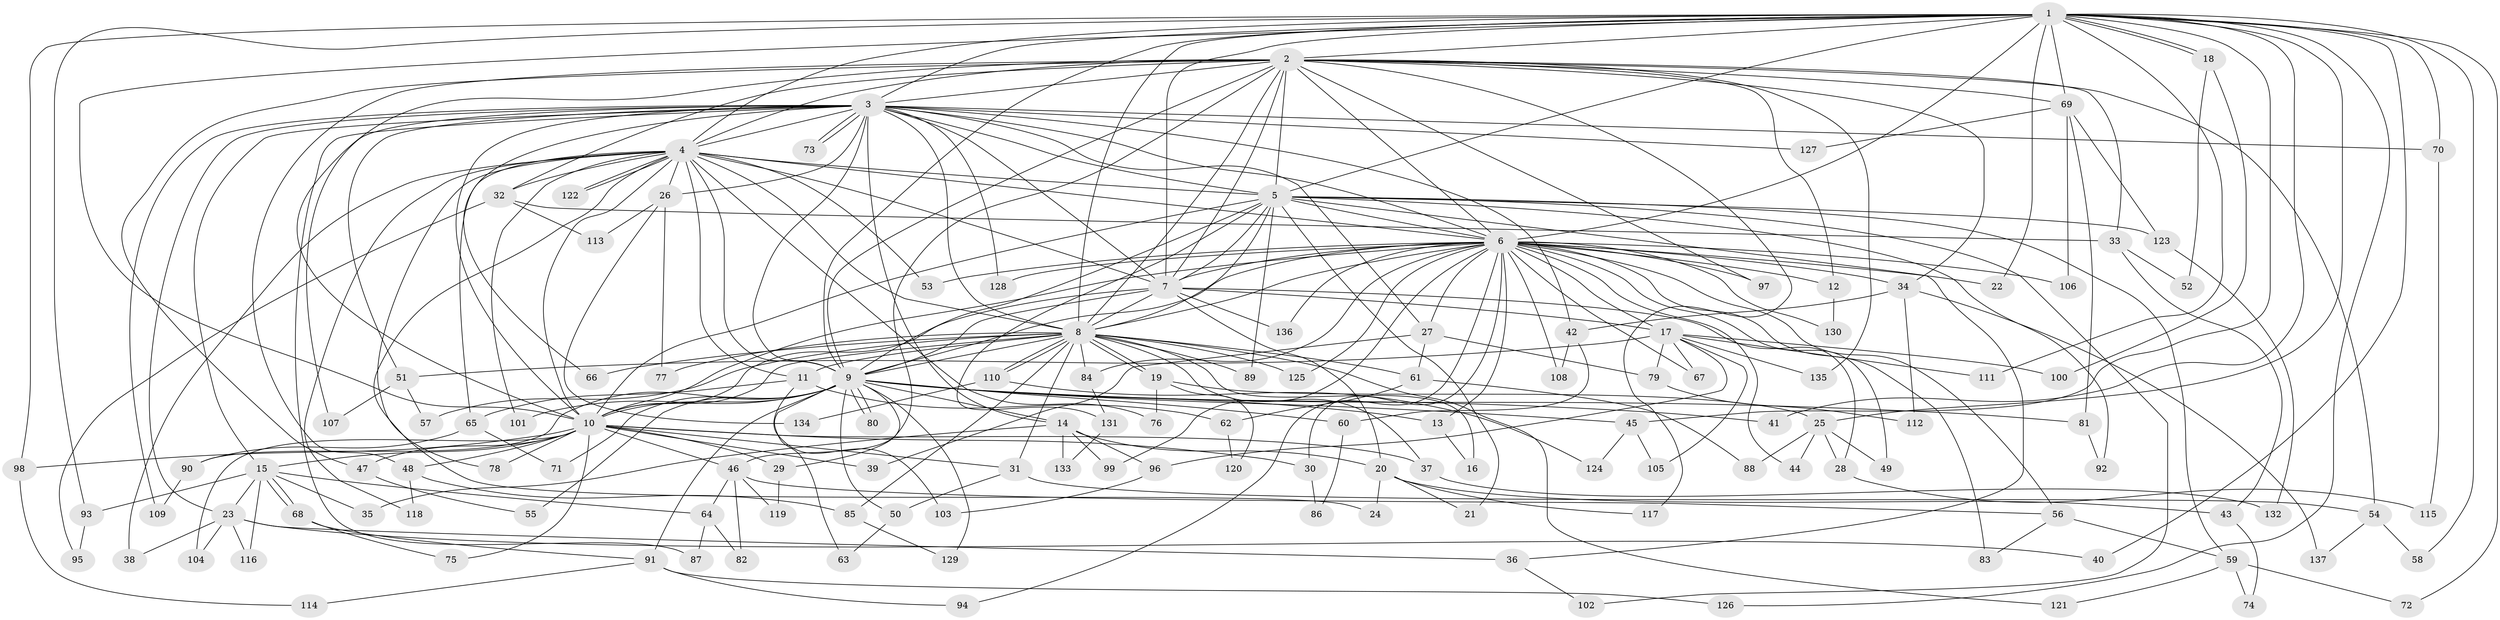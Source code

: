// coarse degree distribution, {22: 0.014492753623188406, 19: 0.028985507246376812, 3: 0.3188405797101449, 4: 0.11594202898550725, 5: 0.13043478260869565, 6: 0.057971014492753624, 2: 0.15942028985507245, 1: 0.043478260869565216, 14: 0.014492753623188406, 18: 0.028985507246376812, 7: 0.028985507246376812, 20: 0.028985507246376812, 9: 0.014492753623188406, 23: 0.014492753623188406}
// Generated by graph-tools (version 1.1) at 2025/36/03/04/25 23:36:14]
// undirected, 137 vertices, 299 edges
graph export_dot {
  node [color=gray90,style=filled];
  1;
  2;
  3;
  4;
  5;
  6;
  7;
  8;
  9;
  10;
  11;
  12;
  13;
  14;
  15;
  16;
  17;
  18;
  19;
  20;
  21;
  22;
  23;
  24;
  25;
  26;
  27;
  28;
  29;
  30;
  31;
  32;
  33;
  34;
  35;
  36;
  37;
  38;
  39;
  40;
  41;
  42;
  43;
  44;
  45;
  46;
  47;
  48;
  49;
  50;
  51;
  52;
  53;
  54;
  55;
  56;
  57;
  58;
  59;
  60;
  61;
  62;
  63;
  64;
  65;
  66;
  67;
  68;
  69;
  70;
  71;
  72;
  73;
  74;
  75;
  76;
  77;
  78;
  79;
  80;
  81;
  82;
  83;
  84;
  85;
  86;
  87;
  88;
  89;
  90;
  91;
  92;
  93;
  94;
  95;
  96;
  97;
  98;
  99;
  100;
  101;
  102;
  103;
  104;
  105;
  106;
  107;
  108;
  109;
  110;
  111;
  112;
  113;
  114;
  115;
  116;
  117;
  118;
  119;
  120;
  121;
  122;
  123;
  124;
  125;
  126;
  127;
  128;
  129;
  130;
  131;
  132;
  133;
  134;
  135;
  136;
  137;
  1 -- 2;
  1 -- 3;
  1 -- 4;
  1 -- 5;
  1 -- 6;
  1 -- 7;
  1 -- 8;
  1 -- 9;
  1 -- 10;
  1 -- 18;
  1 -- 18;
  1 -- 22;
  1 -- 25;
  1 -- 40;
  1 -- 41;
  1 -- 45;
  1 -- 58;
  1 -- 69;
  1 -- 70;
  1 -- 72;
  1 -- 93;
  1 -- 98;
  1 -- 111;
  1 -- 126;
  2 -- 3;
  2 -- 4;
  2 -- 5;
  2 -- 6;
  2 -- 7;
  2 -- 8;
  2 -- 9;
  2 -- 10;
  2 -- 12;
  2 -- 32;
  2 -- 33;
  2 -- 34;
  2 -- 46;
  2 -- 47;
  2 -- 48;
  2 -- 54;
  2 -- 69;
  2 -- 97;
  2 -- 117;
  2 -- 135;
  3 -- 4;
  3 -- 5;
  3 -- 6;
  3 -- 7;
  3 -- 8;
  3 -- 9;
  3 -- 10;
  3 -- 14;
  3 -- 15;
  3 -- 23;
  3 -- 26;
  3 -- 27;
  3 -- 42;
  3 -- 51;
  3 -- 66;
  3 -- 70;
  3 -- 73;
  3 -- 73;
  3 -- 87;
  3 -- 107;
  3 -- 109;
  3 -- 127;
  3 -- 128;
  4 -- 5;
  4 -- 6;
  4 -- 7;
  4 -- 8;
  4 -- 9;
  4 -- 10;
  4 -- 11;
  4 -- 24;
  4 -- 26;
  4 -- 32;
  4 -- 38;
  4 -- 53;
  4 -- 65;
  4 -- 76;
  4 -- 78;
  4 -- 101;
  4 -- 118;
  4 -- 122;
  4 -- 122;
  5 -- 6;
  5 -- 7;
  5 -- 8;
  5 -- 9;
  5 -- 10;
  5 -- 21;
  5 -- 36;
  5 -- 59;
  5 -- 89;
  5 -- 92;
  5 -- 102;
  5 -- 123;
  5 -- 131;
  6 -- 7;
  6 -- 8;
  6 -- 9;
  6 -- 10;
  6 -- 12;
  6 -- 13;
  6 -- 17;
  6 -- 22;
  6 -- 27;
  6 -- 30;
  6 -- 34;
  6 -- 44;
  6 -- 49;
  6 -- 53;
  6 -- 56;
  6 -- 67;
  6 -- 83;
  6 -- 84;
  6 -- 94;
  6 -- 97;
  6 -- 99;
  6 -- 106;
  6 -- 108;
  6 -- 125;
  6 -- 128;
  6 -- 130;
  6 -- 136;
  7 -- 8;
  7 -- 9;
  7 -- 10;
  7 -- 17;
  7 -- 20;
  7 -- 28;
  7 -- 136;
  8 -- 9;
  8 -- 10;
  8 -- 11;
  8 -- 16;
  8 -- 19;
  8 -- 19;
  8 -- 31;
  8 -- 37;
  8 -- 57;
  8 -- 61;
  8 -- 66;
  8 -- 77;
  8 -- 84;
  8 -- 85;
  8 -- 89;
  8 -- 110;
  8 -- 110;
  8 -- 121;
  8 -- 125;
  9 -- 10;
  9 -- 13;
  9 -- 14;
  9 -- 29;
  9 -- 41;
  9 -- 45;
  9 -- 50;
  9 -- 55;
  9 -- 60;
  9 -- 63;
  9 -- 71;
  9 -- 80;
  9 -- 80;
  9 -- 81;
  9 -- 90;
  9 -- 91;
  9 -- 101;
  9 -- 129;
  10 -- 15;
  10 -- 29;
  10 -- 30;
  10 -- 31;
  10 -- 37;
  10 -- 39;
  10 -- 46;
  10 -- 47;
  10 -- 48;
  10 -- 75;
  10 -- 78;
  10 -- 98;
  10 -- 104;
  11 -- 62;
  11 -- 65;
  11 -- 103;
  12 -- 130;
  13 -- 16;
  14 -- 20;
  14 -- 35;
  14 -- 96;
  14 -- 99;
  14 -- 133;
  15 -- 23;
  15 -- 35;
  15 -- 64;
  15 -- 68;
  15 -- 68;
  15 -- 93;
  15 -- 116;
  17 -- 51;
  17 -- 67;
  17 -- 79;
  17 -- 96;
  17 -- 100;
  17 -- 105;
  17 -- 111;
  17 -- 135;
  18 -- 52;
  18 -- 100;
  19 -- 25;
  19 -- 76;
  19 -- 120;
  20 -- 21;
  20 -- 24;
  20 -- 43;
  20 -- 117;
  23 -- 36;
  23 -- 38;
  23 -- 40;
  23 -- 104;
  23 -- 116;
  25 -- 28;
  25 -- 44;
  25 -- 49;
  25 -- 88;
  26 -- 77;
  26 -- 113;
  26 -- 134;
  27 -- 39;
  27 -- 61;
  27 -- 79;
  28 -- 115;
  29 -- 119;
  30 -- 86;
  31 -- 50;
  31 -- 54;
  32 -- 33;
  32 -- 95;
  32 -- 113;
  33 -- 43;
  33 -- 52;
  34 -- 42;
  34 -- 112;
  34 -- 137;
  36 -- 102;
  37 -- 132;
  42 -- 60;
  42 -- 108;
  43 -- 74;
  45 -- 105;
  45 -- 124;
  46 -- 56;
  46 -- 64;
  46 -- 82;
  46 -- 119;
  47 -- 55;
  48 -- 85;
  48 -- 118;
  50 -- 63;
  51 -- 57;
  51 -- 107;
  54 -- 58;
  54 -- 137;
  56 -- 59;
  56 -- 83;
  59 -- 72;
  59 -- 74;
  59 -- 121;
  60 -- 86;
  61 -- 62;
  61 -- 88;
  62 -- 120;
  64 -- 82;
  64 -- 87;
  65 -- 71;
  65 -- 90;
  68 -- 75;
  68 -- 91;
  69 -- 81;
  69 -- 106;
  69 -- 123;
  69 -- 127;
  70 -- 115;
  79 -- 112;
  81 -- 92;
  84 -- 131;
  85 -- 129;
  90 -- 109;
  91 -- 94;
  91 -- 114;
  91 -- 126;
  93 -- 95;
  96 -- 103;
  98 -- 114;
  110 -- 124;
  110 -- 134;
  123 -- 132;
  131 -- 133;
}
